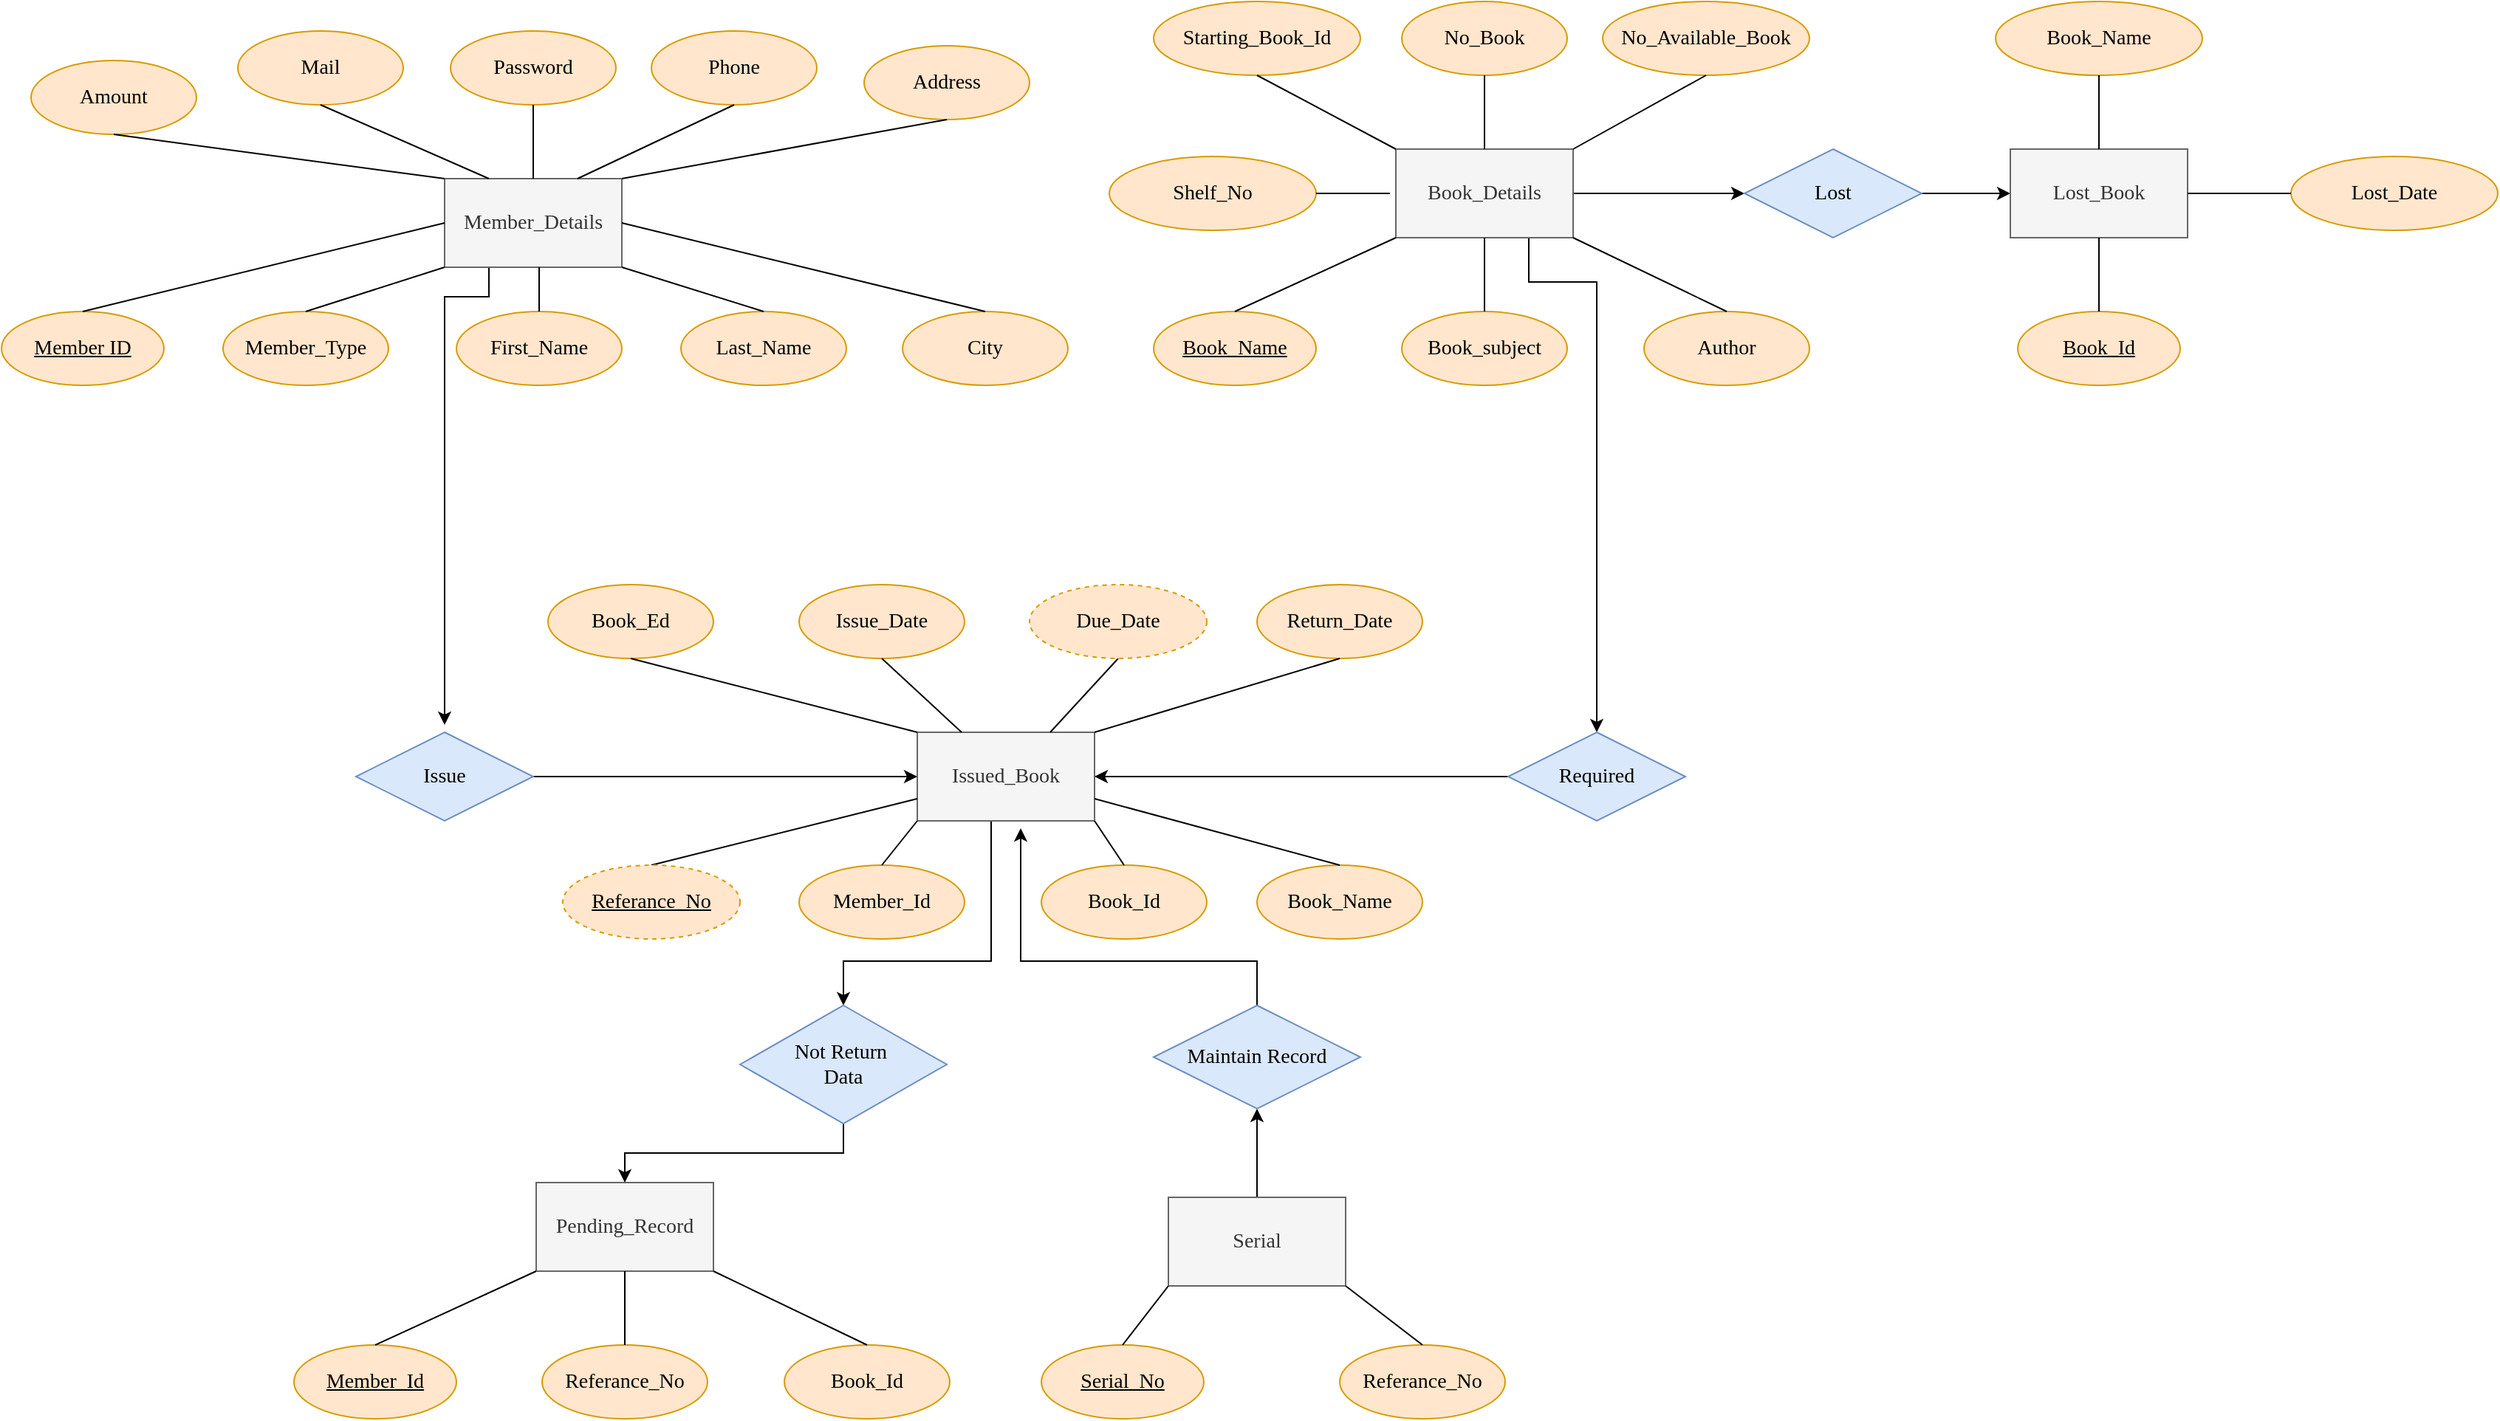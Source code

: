 <mxfile version="18.0.2" type="device"><diagram id="G0IiGicEIWsaPXozdkB3" name="Page-1"><mxGraphModel dx="1093" dy="506" grid="1" gridSize="10" guides="1" tooltips="1" connect="1" arrows="1" fold="1" page="1" pageScale="1" pageWidth="827" pageHeight="1169" math="0" shadow="0"><root><mxCell id="0"/><mxCell id="1" parent="0"/><mxCell id="L6dcdEk1CmUkmQYqz0ii-112" style="edgeStyle=orthogonalEdgeStyle;rounded=0;orthogonalLoop=1;jettySize=auto;html=1;exitX=0.25;exitY=1;exitDx=0;exitDy=0;fontFamily=Comic Sans MS;fontSize=14;" parent="1" source="L6dcdEk1CmUkmQYqz0ii-1" edge="1"><mxGeometry relative="1" as="geometry"><mxPoint x="340.0" y="560" as="targetPoint"/><Array as="points"><mxPoint x="370" y="270"/><mxPoint x="340" y="270"/></Array></mxGeometry></mxCell><mxCell id="L6dcdEk1CmUkmQYqz0ii-1" value="&lt;font style=&quot;font-size: 14px&quot;&gt;Member_Details&lt;/font&gt;" style="rounded=0;whiteSpace=wrap;html=1;fillColor=#f5f5f5;strokeColor=#666666;fontColor=#333333;fontFamily=Comic Sans MS;" parent="1" vertex="1"><mxGeometry x="340" y="190" width="120" height="60" as="geometry"/></mxCell><mxCell id="L6dcdEk1CmUkmQYqz0ii-14" value="Member ID" style="ellipse;whiteSpace=wrap;html=1;align=center;fontStyle=4;fontFamily=Comic Sans MS;fontSize=14;strokeWidth=1;fillColor=#ffe6cc;strokeColor=#d79b00;" parent="1" vertex="1"><mxGeometry x="40" y="280" width="110" height="50" as="geometry"/></mxCell><mxCell id="L6dcdEk1CmUkmQYqz0ii-15" value="" style="endArrow=none;html=1;rounded=0;fontFamily=Comic Sans MS;fontSize=14;exitX=0.5;exitY=0;exitDx=0;exitDy=0;entryX=0;entryY=0.5;entryDx=0;entryDy=0;" parent="1" source="L6dcdEk1CmUkmQYqz0ii-14" target="L6dcdEk1CmUkmQYqz0ii-1" edge="1"><mxGeometry width="50" height="50" relative="1" as="geometry"><mxPoint x="390" y="300" as="sourcePoint"/><mxPoint x="440" y="250" as="targetPoint"/><Array as="points"/></mxGeometry></mxCell><mxCell id="L6dcdEk1CmUkmQYqz0ii-16" value="Member_Type" style="ellipse;whiteSpace=wrap;html=1;fontFamily=Comic Sans MS;fontSize=14;strokeWidth=1;fillColor=#ffe6cc;strokeColor=#d79b00;" parent="1" vertex="1"><mxGeometry x="190" y="280" width="112" height="50" as="geometry"/></mxCell><mxCell id="L6dcdEk1CmUkmQYqz0ii-17" value="First_Name" style="ellipse;whiteSpace=wrap;html=1;fontFamily=Comic Sans MS;fontSize=14;strokeWidth=1;fillColor=#ffe6cc;strokeColor=#d79b00;" parent="1" vertex="1"><mxGeometry x="348" y="280" width="112" height="50" as="geometry"/></mxCell><mxCell id="L6dcdEk1CmUkmQYqz0ii-18" value="Last_Name" style="ellipse;whiteSpace=wrap;html=1;fontFamily=Comic Sans MS;fontSize=14;strokeWidth=1;fillColor=#ffe6cc;strokeColor=#d79b00;" parent="1" vertex="1"><mxGeometry x="500" y="280" width="112" height="50" as="geometry"/></mxCell><mxCell id="L6dcdEk1CmUkmQYqz0ii-19" value="Address" style="ellipse;whiteSpace=wrap;html=1;fontFamily=Comic Sans MS;fontSize=14;strokeWidth=1;fillColor=#ffe6cc;strokeColor=#d79b00;" parent="1" vertex="1"><mxGeometry x="624" y="100" width="112" height="50" as="geometry"/></mxCell><mxCell id="L6dcdEk1CmUkmQYqz0ii-20" value="City" style="ellipse;whiteSpace=wrap;html=1;fontFamily=Comic Sans MS;fontSize=14;strokeWidth=1;fillColor=#ffe6cc;strokeColor=#d79b00;" parent="1" vertex="1"><mxGeometry x="650" y="280" width="112" height="50" as="geometry"/></mxCell><mxCell id="L6dcdEk1CmUkmQYqz0ii-21" value="Mail" style="ellipse;whiteSpace=wrap;html=1;fontFamily=Comic Sans MS;fontSize=14;strokeWidth=1;fillColor=#ffe6cc;strokeColor=#d79b00;" parent="1" vertex="1"><mxGeometry x="200" y="90" width="112" height="50" as="geometry"/></mxCell><mxCell id="L6dcdEk1CmUkmQYqz0ii-22" value="Phone" style="ellipse;whiteSpace=wrap;html=1;fontFamily=Comic Sans MS;fontSize=14;strokeWidth=1;fillColor=#ffe6cc;strokeColor=#d79b00;" parent="1" vertex="1"><mxGeometry x="480" y="90" width="112" height="50" as="geometry"/></mxCell><mxCell id="L6dcdEk1CmUkmQYqz0ii-23" value="Amount" style="ellipse;whiteSpace=wrap;html=1;fontFamily=Comic Sans MS;fontSize=14;strokeWidth=1;fillColor=#ffe6cc;strokeColor=#d79b00;" parent="1" vertex="1"><mxGeometry x="60" y="110" width="112" height="50" as="geometry"/></mxCell><mxCell id="L6dcdEk1CmUkmQYqz0ii-26" value="" style="endArrow=none;html=1;rounded=0;fontFamily=Comic Sans MS;fontSize=14;exitX=0.5;exitY=0;exitDx=0;exitDy=0;entryX=0;entryY=1;entryDx=0;entryDy=0;" parent="1" source="L6dcdEk1CmUkmQYqz0ii-16" target="L6dcdEk1CmUkmQYqz0ii-1" edge="1"><mxGeometry width="50" height="50" relative="1" as="geometry"><mxPoint x="290" y="280" as="sourcePoint"/><mxPoint x="340" y="230" as="targetPoint"/></mxGeometry></mxCell><mxCell id="L6dcdEk1CmUkmQYqz0ii-27" value="" style="endArrow=none;html=1;rounded=0;fontFamily=Comic Sans MS;fontSize=14;exitX=0.5;exitY=0;exitDx=0;exitDy=0;entryX=0;entryY=0.5;entryDx=0;entryDy=0;" parent="1" source="L6dcdEk1CmUkmQYqz0ii-20" edge="1"><mxGeometry width="50" height="50" relative="1" as="geometry"><mxPoint x="215" y="280" as="sourcePoint"/><mxPoint x="460" y="220" as="targetPoint"/><Array as="points"/></mxGeometry></mxCell><mxCell id="L6dcdEk1CmUkmQYqz0ii-28" value="" style="endArrow=none;html=1;rounded=0;fontFamily=Comic Sans MS;fontSize=14;entryX=1;entryY=1;entryDx=0;entryDy=0;exitX=0.5;exitY=0;exitDx=0;exitDy=0;" parent="1" source="L6dcdEk1CmUkmQYqz0ii-18" target="L6dcdEk1CmUkmQYqz0ii-1" edge="1"><mxGeometry width="50" height="50" relative="1" as="geometry"><mxPoint x="190" y="270" as="sourcePoint"/><mxPoint x="360" y="240" as="targetPoint"/><Array as="points"/></mxGeometry></mxCell><mxCell id="L6dcdEk1CmUkmQYqz0ii-29" value="" style="endArrow=none;html=1;rounded=0;fontFamily=Comic Sans MS;fontSize=14;exitX=0.5;exitY=0;exitDx=0;exitDy=0;" parent="1" source="L6dcdEk1CmUkmQYqz0ii-17" edge="1"><mxGeometry width="50" height="50" relative="1" as="geometry"><mxPoint x="125" y="310" as="sourcePoint"/><mxPoint x="404" y="250" as="targetPoint"/><Array as="points"/></mxGeometry></mxCell><mxCell id="L6dcdEk1CmUkmQYqz0ii-31" value="" style="endArrow=none;html=1;rounded=0;fontFamily=Comic Sans MS;fontSize=14;exitX=0.5;exitY=1;exitDx=0;exitDy=0;entryX=0;entryY=0;entryDx=0;entryDy=0;" parent="1" source="L6dcdEk1CmUkmQYqz0ii-23" target="L6dcdEk1CmUkmQYqz0ii-1" edge="1"><mxGeometry width="50" height="50" relative="1" as="geometry"><mxPoint x="135" y="320" as="sourcePoint"/><mxPoint x="380" y="260" as="targetPoint"/><Array as="points"/></mxGeometry></mxCell><mxCell id="L6dcdEk1CmUkmQYqz0ii-32" value="" style="endArrow=none;html=1;rounded=0;fontFamily=Comic Sans MS;fontSize=14;exitX=0.5;exitY=1;exitDx=0;exitDy=0;entryX=0.25;entryY=0;entryDx=0;entryDy=0;" parent="1" source="L6dcdEk1CmUkmQYqz0ii-21" target="L6dcdEk1CmUkmQYqz0ii-1" edge="1"><mxGeometry width="50" height="50" relative="1" as="geometry"><mxPoint x="145" y="330" as="sourcePoint"/><mxPoint x="390" y="270" as="targetPoint"/><Array as="points"/></mxGeometry></mxCell><mxCell id="L6dcdEk1CmUkmQYqz0ii-33" value="" style="endArrow=none;html=1;rounded=0;fontFamily=Comic Sans MS;fontSize=14;exitX=0.5;exitY=1;exitDx=0;exitDy=0;entryX=0.75;entryY=0;entryDx=0;entryDy=0;" parent="1" source="L6dcdEk1CmUkmQYqz0ii-22" target="L6dcdEk1CmUkmQYqz0ii-1" edge="1"><mxGeometry width="50" height="50" relative="1" as="geometry"><mxPoint x="155" y="340" as="sourcePoint"/><mxPoint x="400" y="280" as="targetPoint"/><Array as="points"/></mxGeometry></mxCell><mxCell id="L6dcdEk1CmUkmQYqz0ii-34" value="" style="endArrow=none;html=1;rounded=0;fontFamily=Comic Sans MS;fontSize=14;exitX=0.5;exitY=1;exitDx=0;exitDy=0;entryX=1;entryY=0;entryDx=0;entryDy=0;" parent="1" source="L6dcdEk1CmUkmQYqz0ii-19" target="L6dcdEk1CmUkmQYqz0ii-1" edge="1"><mxGeometry width="50" height="50" relative="1" as="geometry"><mxPoint x="165" y="350" as="sourcePoint"/><mxPoint x="410" y="290" as="targetPoint"/><Array as="points"/></mxGeometry></mxCell><mxCell id="L6dcdEk1CmUkmQYqz0ii-114" style="edgeStyle=orthogonalEdgeStyle;rounded=0;orthogonalLoop=1;jettySize=auto;html=1;exitX=0.75;exitY=1;exitDx=0;exitDy=0;entryX=0.5;entryY=0;entryDx=0;entryDy=0;fontFamily=Comic Sans MS;fontSize=14;" parent="1" source="L6dcdEk1CmUkmQYqz0ii-35" target="L6dcdEk1CmUkmQYqz0ii-113" edge="1"><mxGeometry relative="1" as="geometry"><Array as="points"><mxPoint x="1074" y="260"/><mxPoint x="1120" y="260"/></Array></mxGeometry></mxCell><mxCell id="XHbj5QakAVGdBj3wrOjF-13" style="edgeStyle=orthogonalEdgeStyle;rounded=0;orthogonalLoop=1;jettySize=auto;html=1;entryX=0;entryY=0.5;entryDx=0;entryDy=0;" parent="1" source="L6dcdEk1CmUkmQYqz0ii-35" target="XHbj5QakAVGdBj3wrOjF-1" edge="1"><mxGeometry relative="1" as="geometry"/></mxCell><mxCell id="L6dcdEk1CmUkmQYqz0ii-35" value="&lt;font style=&quot;font-size: 14px&quot;&gt;Book_Details&lt;/font&gt;" style="rounded=0;whiteSpace=wrap;html=1;fillColor=#f5f5f5;strokeColor=#666666;fontColor=#333333;fontFamily=Comic Sans MS;" parent="1" vertex="1"><mxGeometry x="984" y="170" width="120" height="60" as="geometry"/></mxCell><mxCell id="L6dcdEk1CmUkmQYqz0ii-36" value="Book_Name" style="ellipse;whiteSpace=wrap;html=1;align=center;fontStyle=4;fontFamily=Comic Sans MS;fontSize=14;strokeWidth=1;fillColor=#ffe6cc;strokeColor=#d79b00;" parent="1" vertex="1"><mxGeometry x="820" y="280" width="110" height="50" as="geometry"/></mxCell><mxCell id="L6dcdEk1CmUkmQYqz0ii-37" value="" style="endArrow=none;html=1;rounded=0;fontFamily=Comic Sans MS;fontSize=14;exitX=0.5;exitY=0;exitDx=0;exitDy=0;entryX=0;entryY=1;entryDx=0;entryDy=0;" parent="1" source="L6dcdEk1CmUkmQYqz0ii-36" target="L6dcdEk1CmUkmQYqz0ii-35" edge="1"><mxGeometry width="50" height="50" relative="1" as="geometry"><mxPoint x="1034" y="280" as="sourcePoint"/><mxPoint x="1084" y="230" as="targetPoint"/><Array as="points"/></mxGeometry></mxCell><mxCell id="L6dcdEk1CmUkmQYqz0ii-38" value="Book_subject" style="ellipse;whiteSpace=wrap;html=1;fontFamily=Comic Sans MS;fontSize=14;strokeWidth=1;fillColor=#ffe6cc;strokeColor=#d79b00;" parent="1" vertex="1"><mxGeometry x="988" y="280" width="112" height="50" as="geometry"/></mxCell><mxCell id="L6dcdEk1CmUkmQYqz0ii-39" value="Author" style="ellipse;whiteSpace=wrap;html=1;fontFamily=Comic Sans MS;fontSize=14;strokeWidth=1;fillColor=#ffe6cc;strokeColor=#d79b00;" parent="1" vertex="1"><mxGeometry x="1152" y="280" width="112" height="50" as="geometry"/></mxCell><mxCell id="L6dcdEk1CmUkmQYqz0ii-40" value="No_Book" style="ellipse;whiteSpace=wrap;html=1;fontFamily=Comic Sans MS;fontSize=14;strokeWidth=1;fillColor=#ffe6cc;strokeColor=#d79b00;" parent="1" vertex="1"><mxGeometry x="988" y="70" width="112" height="50" as="geometry"/></mxCell><mxCell id="L6dcdEk1CmUkmQYqz0ii-42" value="No_Available_Book" style="ellipse;whiteSpace=wrap;html=1;fontFamily=Comic Sans MS;fontSize=14;strokeWidth=1;fillColor=#ffe6cc;strokeColor=#d79b00;" parent="1" vertex="1"><mxGeometry x="1124" y="70" width="140" height="50" as="geometry"/></mxCell><mxCell id="L6dcdEk1CmUkmQYqz0ii-45" value="Starting_Book_Id" style="ellipse;whiteSpace=wrap;html=1;fontFamily=Comic Sans MS;fontSize=14;strokeWidth=1;fillColor=#ffe6cc;strokeColor=#d79b00;" parent="1" vertex="1"><mxGeometry x="820" y="70" width="140" height="50" as="geometry"/></mxCell><mxCell id="L6dcdEk1CmUkmQYqz0ii-46" value="" style="endArrow=none;html=1;rounded=0;fontFamily=Comic Sans MS;fontSize=14;exitX=0.5;exitY=0;exitDx=0;exitDy=0;entryX=0.5;entryY=1;entryDx=0;entryDy=0;" parent="1" source="L6dcdEk1CmUkmQYqz0ii-38" target="L6dcdEk1CmUkmQYqz0ii-35" edge="1"><mxGeometry width="50" height="50" relative="1" as="geometry"><mxPoint x="934" y="260" as="sourcePoint"/><mxPoint x="984" y="210" as="targetPoint"/></mxGeometry></mxCell><mxCell id="L6dcdEk1CmUkmQYqz0ii-47" value="" style="endArrow=none;html=1;rounded=0;fontFamily=Comic Sans MS;fontSize=14;exitX=0.5;exitY=1;exitDx=0;exitDy=0;entryX=1;entryY=0;entryDx=0;entryDy=0;" parent="1" source="L6dcdEk1CmUkmQYqz0ii-42" target="L6dcdEk1CmUkmQYqz0ii-35" edge="1"><mxGeometry width="50" height="50" relative="1" as="geometry"><mxPoint x="859" y="260" as="sourcePoint"/><mxPoint x="1104" y="200" as="targetPoint"/><Array as="points"/></mxGeometry></mxCell><mxCell id="L6dcdEk1CmUkmQYqz0ii-48" value="" style="endArrow=none;html=1;rounded=0;fontFamily=Comic Sans MS;fontSize=14;entryX=0.5;entryY=0;entryDx=0;entryDy=0;exitX=0.5;exitY=1;exitDx=0;exitDy=0;" parent="1" source="L6dcdEk1CmUkmQYqz0ii-40" target="L6dcdEk1CmUkmQYqz0ii-35" edge="1"><mxGeometry width="50" height="50" relative="1" as="geometry"><mxPoint x="1034" y="120" as="sourcePoint"/><mxPoint x="1004" y="220" as="targetPoint"/><Array as="points"/></mxGeometry></mxCell><mxCell id="L6dcdEk1CmUkmQYqz0ii-49" value="" style="endArrow=none;html=1;rounded=0;fontFamily=Comic Sans MS;fontSize=14;exitX=0.5;exitY=0;exitDx=0;exitDy=0;entryX=1;entryY=1;entryDx=0;entryDy=0;" parent="1" source="L6dcdEk1CmUkmQYqz0ii-39" target="L6dcdEk1CmUkmQYqz0ii-35" edge="1"><mxGeometry width="50" height="50" relative="1" as="geometry"><mxPoint x="769" y="290" as="sourcePoint"/><mxPoint x="1104" y="240" as="targetPoint"/><Array as="points"/></mxGeometry></mxCell><mxCell id="L6dcdEk1CmUkmQYqz0ii-50" value="" style="endArrow=none;html=1;rounded=0;fontFamily=Comic Sans MS;fontSize=14;exitX=0.5;exitY=1;exitDx=0;exitDy=0;entryX=0;entryY=0;entryDx=0;entryDy=0;" parent="1" source="L6dcdEk1CmUkmQYqz0ii-45" target="L6dcdEk1CmUkmQYqz0ii-35" edge="1"><mxGeometry width="50" height="50" relative="1" as="geometry"><mxPoint x="779" y="300" as="sourcePoint"/><mxPoint x="1024" y="240" as="targetPoint"/><Array as="points"/></mxGeometry></mxCell><mxCell id="L6dcdEk1CmUkmQYqz0ii-122" style="edgeStyle=orthogonalEdgeStyle;rounded=0;orthogonalLoop=1;jettySize=auto;html=1;entryX=0.5;entryY=0;entryDx=0;entryDy=0;fontFamily=Comic Sans MS;fontSize=14;exitX=0.25;exitY=1;exitDx=0;exitDy=0;" parent="1" source="L6dcdEk1CmUkmQYqz0ii-55" target="L6dcdEk1CmUkmQYqz0ii-121" edge="1"><mxGeometry relative="1" as="geometry"><mxPoint x="710" y="650" as="sourcePoint"/><Array as="points"><mxPoint x="710" y="625"/><mxPoint x="710" y="720"/><mxPoint x="610" y="720"/></Array></mxGeometry></mxCell><mxCell id="L6dcdEk1CmUkmQYqz0ii-55" value="&lt;font style=&quot;font-size: 14px&quot;&gt;Issued_Book&lt;/font&gt;" style="rounded=0;whiteSpace=wrap;html=1;fillColor=#f5f5f5;strokeColor=#666666;fontColor=#333333;fontFamily=Comic Sans MS;" parent="1" vertex="1"><mxGeometry x="660" y="565" width="120" height="60" as="geometry"/></mxCell><mxCell id="L6dcdEk1CmUkmQYqz0ii-57" value="" style="endArrow=none;html=1;rounded=0;fontFamily=Comic Sans MS;fontSize=14;exitX=0.5;exitY=0;exitDx=0;exitDy=0;entryX=0;entryY=0.75;entryDx=0;entryDy=0;" parent="1" source="L6dcdEk1CmUkmQYqz0ii-74" target="L6dcdEk1CmUkmQYqz0ii-55" edge="1"><mxGeometry width="50" height="50" relative="1" as="geometry"><mxPoint x="466" y="675" as="sourcePoint"/><mxPoint x="760" y="625" as="targetPoint"/><Array as="points"/></mxGeometry></mxCell><mxCell id="L6dcdEk1CmUkmQYqz0ii-58" value="Member_Id" style="ellipse;whiteSpace=wrap;html=1;fontFamily=Comic Sans MS;fontSize=14;strokeWidth=1;fillColor=#ffe6cc;strokeColor=#d79b00;" parent="1" vertex="1"><mxGeometry x="580" y="655" width="112" height="50" as="geometry"/></mxCell><mxCell id="L6dcdEk1CmUkmQYqz0ii-60" value="Book_Id" style="ellipse;whiteSpace=wrap;html=1;fontFamily=Comic Sans MS;fontSize=14;strokeWidth=1;fillColor=#ffe6cc;strokeColor=#d79b00;" parent="1" vertex="1"><mxGeometry x="744" y="655" width="112" height="50" as="geometry"/></mxCell><mxCell id="L6dcdEk1CmUkmQYqz0ii-61" value="Return_Date" style="ellipse;whiteSpace=wrap;html=1;fontFamily=Comic Sans MS;fontSize=14;strokeWidth=1;fillColor=#ffe6cc;strokeColor=#d79b00;" parent="1" vertex="1"><mxGeometry x="890" y="465" width="112" height="50" as="geometry"/></mxCell><mxCell id="L6dcdEk1CmUkmQYqz0ii-62" value="Book_Name" style="ellipse;whiteSpace=wrap;html=1;fontFamily=Comic Sans MS;fontSize=14;strokeWidth=1;fillColor=#ffe6cc;strokeColor=#d79b00;" parent="1" vertex="1"><mxGeometry x="890" y="655" width="112" height="50" as="geometry"/></mxCell><mxCell id="L6dcdEk1CmUkmQYqz0ii-63" value="Issue_Date" style="ellipse;whiteSpace=wrap;html=1;fontFamily=Comic Sans MS;fontSize=14;strokeWidth=1;fillColor=#ffe6cc;strokeColor=#d79b00;" parent="1" vertex="1"><mxGeometry x="580" y="465" width="112" height="50" as="geometry"/></mxCell><mxCell id="L6dcdEk1CmUkmQYqz0ii-65" value="Book_Ed" style="ellipse;whiteSpace=wrap;html=1;fontFamily=Comic Sans MS;fontSize=14;strokeWidth=1;fillColor=#ffe6cc;strokeColor=#d79b00;" parent="1" vertex="1"><mxGeometry x="410" y="465" width="112" height="50" as="geometry"/></mxCell><mxCell id="L6dcdEk1CmUkmQYqz0ii-66" value="" style="endArrow=none;html=1;rounded=0;fontFamily=Comic Sans MS;fontSize=14;exitX=0.5;exitY=0;exitDx=0;exitDy=0;entryX=0;entryY=1;entryDx=0;entryDy=0;" parent="1" source="L6dcdEk1CmUkmQYqz0ii-58" target="L6dcdEk1CmUkmQYqz0ii-55" edge="1"><mxGeometry width="50" height="50" relative="1" as="geometry"><mxPoint x="610" y="655" as="sourcePoint"/><mxPoint x="660" y="605" as="targetPoint"/></mxGeometry></mxCell><mxCell id="L6dcdEk1CmUkmQYqz0ii-67" value="" style="endArrow=none;html=1;rounded=0;fontFamily=Comic Sans MS;fontSize=14;exitX=0.5;exitY=0;exitDx=0;exitDy=0;entryX=1;entryY=0.75;entryDx=0;entryDy=0;" parent="1" source="L6dcdEk1CmUkmQYqz0ii-62" target="L6dcdEk1CmUkmQYqz0ii-55" edge="1"><mxGeometry width="50" height="50" relative="1" as="geometry"><mxPoint x="535" y="655" as="sourcePoint"/><mxPoint x="780" y="595" as="targetPoint"/><Array as="points"/></mxGeometry></mxCell><mxCell id="L6dcdEk1CmUkmQYqz0ii-68" value="" style="endArrow=none;html=1;rounded=0;fontFamily=Comic Sans MS;fontSize=14;entryX=1;entryY=1;entryDx=0;entryDy=0;exitX=0.5;exitY=0;exitDx=0;exitDy=0;" parent="1" source="L6dcdEk1CmUkmQYqz0ii-60" target="L6dcdEk1CmUkmQYqz0ii-55" edge="1"><mxGeometry width="50" height="50" relative="1" as="geometry"><mxPoint x="510" y="645" as="sourcePoint"/><mxPoint x="680" y="615" as="targetPoint"/><Array as="points"/></mxGeometry></mxCell><mxCell id="L6dcdEk1CmUkmQYqz0ii-70" value="" style="endArrow=none;html=1;rounded=0;fontFamily=Comic Sans MS;fontSize=14;exitX=0.5;exitY=1;exitDx=0;exitDy=0;entryX=0;entryY=0;entryDx=0;entryDy=0;" parent="1" source="L6dcdEk1CmUkmQYqz0ii-65" target="L6dcdEk1CmUkmQYqz0ii-55" edge="1"><mxGeometry width="50" height="50" relative="1" as="geometry"><mxPoint x="455" y="695" as="sourcePoint"/><mxPoint x="700" y="635" as="targetPoint"/><Array as="points"/></mxGeometry></mxCell><mxCell id="L6dcdEk1CmUkmQYqz0ii-71" value="" style="endArrow=none;html=1;rounded=0;fontFamily=Comic Sans MS;fontSize=14;exitX=0.5;exitY=1;exitDx=0;exitDy=0;entryX=0.25;entryY=0;entryDx=0;entryDy=0;" parent="1" source="L6dcdEk1CmUkmQYqz0ii-63" target="L6dcdEk1CmUkmQYqz0ii-55" edge="1"><mxGeometry width="50" height="50" relative="1" as="geometry"><mxPoint x="465" y="705" as="sourcePoint"/><mxPoint x="710" y="645" as="targetPoint"/><Array as="points"/></mxGeometry></mxCell><mxCell id="L6dcdEk1CmUkmQYqz0ii-72" value="" style="endArrow=none;html=1;rounded=0;fontFamily=Comic Sans MS;fontSize=14;exitX=0.5;exitY=1;exitDx=0;exitDy=0;entryX=0.75;entryY=0;entryDx=0;entryDy=0;" parent="1" target="L6dcdEk1CmUkmQYqz0ii-55" edge="1"><mxGeometry width="50" height="50" relative="1" as="geometry"><mxPoint x="796" y="515" as="sourcePoint"/><mxPoint x="720" y="655" as="targetPoint"/><Array as="points"/></mxGeometry></mxCell><mxCell id="L6dcdEk1CmUkmQYqz0ii-73" value="" style="endArrow=none;html=1;rounded=0;fontFamily=Comic Sans MS;fontSize=14;exitX=0.5;exitY=1;exitDx=0;exitDy=0;entryX=1;entryY=0;entryDx=0;entryDy=0;" parent="1" source="L6dcdEk1CmUkmQYqz0ii-61" target="L6dcdEk1CmUkmQYqz0ii-55" edge="1"><mxGeometry width="50" height="50" relative="1" as="geometry"><mxPoint x="485" y="725" as="sourcePoint"/><mxPoint x="730" y="665" as="targetPoint"/><Array as="points"/></mxGeometry></mxCell><mxCell id="L6dcdEk1CmUkmQYqz0ii-74" value="&lt;span&gt;Referance_No&lt;/span&gt;" style="ellipse;whiteSpace=wrap;html=1;align=center;dashed=1;fontFamily=Comic Sans MS;fontSize=14;strokeWidth=1;fontStyle=4;fillColor=#ffe6cc;strokeColor=#d79b00;" parent="1" vertex="1"><mxGeometry x="420" y="655" width="120" height="50" as="geometry"/></mxCell><mxCell id="L6dcdEk1CmUkmQYqz0ii-75" value="&lt;span&gt;Due_Date&lt;/span&gt;" style="ellipse;whiteSpace=wrap;html=1;align=center;dashed=1;fontFamily=Comic Sans MS;fontSize=14;strokeWidth=1;fontStyle=0;fillColor=#ffe6cc;strokeColor=#d79b00;" parent="1" vertex="1"><mxGeometry x="736" y="465" width="120" height="50" as="geometry"/></mxCell><mxCell id="L6dcdEk1CmUkmQYqz0ii-89" value="&lt;font style=&quot;font-size: 14px&quot;&gt;Pending_Record&lt;/font&gt;" style="rounded=0;whiteSpace=wrap;html=1;fillColor=#f5f5f5;strokeColor=#666666;fontColor=#333333;fontFamily=Comic Sans MS;" parent="1" vertex="1"><mxGeometry x="402" y="870" width="120" height="60" as="geometry"/></mxCell><mxCell id="L6dcdEk1CmUkmQYqz0ii-90" value="Member_Id" style="ellipse;whiteSpace=wrap;html=1;align=center;fontStyle=4;fontFamily=Comic Sans MS;fontSize=14;strokeWidth=1;fillColor=#ffe6cc;strokeColor=#d79b00;" parent="1" vertex="1"><mxGeometry x="238" y="980" width="110" height="50" as="geometry"/></mxCell><mxCell id="L6dcdEk1CmUkmQYqz0ii-91" value="" style="endArrow=none;html=1;rounded=0;fontFamily=Comic Sans MS;fontSize=14;exitX=0.5;exitY=0;exitDx=0;exitDy=0;entryX=0;entryY=1;entryDx=0;entryDy=0;" parent="1" source="L6dcdEk1CmUkmQYqz0ii-90" target="L6dcdEk1CmUkmQYqz0ii-89" edge="1"><mxGeometry width="50" height="50" relative="1" as="geometry"><mxPoint x="452" y="980" as="sourcePoint"/><mxPoint x="502" y="930" as="targetPoint"/><Array as="points"/></mxGeometry></mxCell><mxCell id="L6dcdEk1CmUkmQYqz0ii-92" value="Referance_No" style="ellipse;whiteSpace=wrap;html=1;fontFamily=Comic Sans MS;fontSize=14;strokeWidth=1;fillColor=#ffe6cc;strokeColor=#d79b00;" parent="1" vertex="1"><mxGeometry x="406" y="980" width="112" height="50" as="geometry"/></mxCell><mxCell id="L6dcdEk1CmUkmQYqz0ii-93" value="Book_Id" style="ellipse;whiteSpace=wrap;html=1;fontFamily=Comic Sans MS;fontSize=14;strokeWidth=1;fillColor=#ffe6cc;strokeColor=#d79b00;" parent="1" vertex="1"><mxGeometry x="570" y="980" width="112" height="50" as="geometry"/></mxCell><mxCell id="L6dcdEk1CmUkmQYqz0ii-97" value="" style="endArrow=none;html=1;rounded=0;fontFamily=Comic Sans MS;fontSize=14;exitX=0.5;exitY=0;exitDx=0;exitDy=0;entryX=0.5;entryY=1;entryDx=0;entryDy=0;" parent="1" source="L6dcdEk1CmUkmQYqz0ii-92" target="L6dcdEk1CmUkmQYqz0ii-89" edge="1"><mxGeometry width="50" height="50" relative="1" as="geometry"><mxPoint x="352" y="960" as="sourcePoint"/><mxPoint x="402" y="910" as="targetPoint"/></mxGeometry></mxCell><mxCell id="L6dcdEk1CmUkmQYqz0ii-100" value="" style="endArrow=none;html=1;rounded=0;fontFamily=Comic Sans MS;fontSize=14;exitX=0.5;exitY=0;exitDx=0;exitDy=0;entryX=1;entryY=1;entryDx=0;entryDy=0;" parent="1" source="L6dcdEk1CmUkmQYqz0ii-93" target="L6dcdEk1CmUkmQYqz0ii-89" edge="1"><mxGeometry width="50" height="50" relative="1" as="geometry"><mxPoint x="187" y="990" as="sourcePoint"/><mxPoint x="522" y="940" as="targetPoint"/><Array as="points"/></mxGeometry></mxCell><mxCell id="L6dcdEk1CmUkmQYqz0ii-118" style="edgeStyle=orthogonalEdgeStyle;rounded=0;orthogonalLoop=1;jettySize=auto;html=1;entryX=0.5;entryY=1;entryDx=0;entryDy=0;fontFamily=Comic Sans MS;fontSize=14;" parent="1" source="L6dcdEk1CmUkmQYqz0ii-102" target="L6dcdEk1CmUkmQYqz0ii-117" edge="1"><mxGeometry relative="1" as="geometry"/></mxCell><mxCell id="L6dcdEk1CmUkmQYqz0ii-102" value="&lt;font style=&quot;font-size: 14px&quot;&gt;Serial&lt;/font&gt;" style="rounded=0;whiteSpace=wrap;html=1;fillColor=#f5f5f5;strokeColor=#666666;fontColor=#333333;fontFamily=Comic Sans MS;" parent="1" vertex="1"><mxGeometry x="830" y="880" width="120" height="60" as="geometry"/></mxCell><mxCell id="L6dcdEk1CmUkmQYqz0ii-103" value="Serial_No" style="ellipse;whiteSpace=wrap;html=1;align=center;fontStyle=4;fontFamily=Comic Sans MS;fontSize=14;strokeWidth=1;fillColor=#ffe6cc;strokeColor=#d79b00;" parent="1" vertex="1"><mxGeometry x="744" y="980" width="110" height="50" as="geometry"/></mxCell><mxCell id="L6dcdEk1CmUkmQYqz0ii-104" value="" style="endArrow=none;html=1;rounded=0;fontFamily=Comic Sans MS;fontSize=14;exitX=0.5;exitY=0;exitDx=0;exitDy=0;entryX=0;entryY=1;entryDx=0;entryDy=0;" parent="1" source="L6dcdEk1CmUkmQYqz0ii-103" target="L6dcdEk1CmUkmQYqz0ii-102" edge="1"><mxGeometry width="50" height="50" relative="1" as="geometry"><mxPoint x="888" y="990" as="sourcePoint"/><mxPoint x="938" y="940" as="targetPoint"/><Array as="points"/></mxGeometry></mxCell><mxCell id="L6dcdEk1CmUkmQYqz0ii-106" value="Referance_No" style="ellipse;whiteSpace=wrap;html=1;fontFamily=Comic Sans MS;fontSize=14;strokeWidth=1;fillColor=#ffe6cc;strokeColor=#d79b00;" parent="1" vertex="1"><mxGeometry x="946" y="980" width="112" height="50" as="geometry"/></mxCell><mxCell id="L6dcdEk1CmUkmQYqz0ii-108" value="" style="endArrow=none;html=1;rounded=0;fontFamily=Comic Sans MS;fontSize=14;exitX=0.5;exitY=0;exitDx=0;exitDy=0;entryX=1;entryY=1;entryDx=0;entryDy=0;" parent="1" source="L6dcdEk1CmUkmQYqz0ii-106" target="L6dcdEk1CmUkmQYqz0ii-102" edge="1"><mxGeometry width="50" height="50" relative="1" as="geometry"><mxPoint x="623" y="1000" as="sourcePoint"/><mxPoint x="958" y="950" as="targetPoint"/><Array as="points"/></mxGeometry></mxCell><mxCell id="L6dcdEk1CmUkmQYqz0ii-110" style="edgeStyle=orthogonalEdgeStyle;rounded=0;orthogonalLoop=1;jettySize=auto;html=1;fontFamily=Comic Sans MS;fontSize=14;" parent="1" source="L6dcdEk1CmUkmQYqz0ii-109" edge="1"><mxGeometry relative="1" as="geometry"><mxPoint x="660" y="595" as="targetPoint"/></mxGeometry></mxCell><mxCell id="L6dcdEk1CmUkmQYqz0ii-109" value="Issue" style="shape=rhombus;perimeter=rhombusPerimeter;whiteSpace=wrap;html=1;align=center;fontFamily=Comic Sans MS;fontSize=14;strokeWidth=1;fillColor=#dae8fc;strokeColor=#6c8ebf;" parent="1" vertex="1"><mxGeometry x="280" y="565" width="120" height="60" as="geometry"/></mxCell><mxCell id="L6dcdEk1CmUkmQYqz0ii-115" style="edgeStyle=orthogonalEdgeStyle;rounded=0;orthogonalLoop=1;jettySize=auto;html=1;exitX=0;exitY=0.5;exitDx=0;exitDy=0;entryX=1;entryY=0.5;entryDx=0;entryDy=0;fontFamily=Comic Sans MS;fontSize=14;" parent="1" source="L6dcdEk1CmUkmQYqz0ii-113" target="L6dcdEk1CmUkmQYqz0ii-55" edge="1"><mxGeometry relative="1" as="geometry"/></mxCell><mxCell id="L6dcdEk1CmUkmQYqz0ii-113" value="Required" style="shape=rhombus;perimeter=rhombusPerimeter;whiteSpace=wrap;html=1;align=center;fontFamily=Comic Sans MS;fontSize=14;strokeWidth=1;fillColor=#dae8fc;strokeColor=#6c8ebf;" parent="1" vertex="1"><mxGeometry x="1060" y="565" width="120" height="60" as="geometry"/></mxCell><mxCell id="L6dcdEk1CmUkmQYqz0ii-119" style="edgeStyle=orthogonalEdgeStyle;rounded=0;orthogonalLoop=1;jettySize=auto;html=1;exitX=0.5;exitY=0;exitDx=0;exitDy=0;fontFamily=Comic Sans MS;fontSize=14;" parent="1" source="L6dcdEk1CmUkmQYqz0ii-117" edge="1"><mxGeometry relative="1" as="geometry"><mxPoint x="730" y="630" as="targetPoint"/><Array as="points"><mxPoint x="890" y="720"/><mxPoint x="730" y="720"/></Array></mxGeometry></mxCell><mxCell id="L6dcdEk1CmUkmQYqz0ii-117" value="Maintain Record" style="shape=rhombus;perimeter=rhombusPerimeter;whiteSpace=wrap;html=1;align=center;fontFamily=Comic Sans MS;fontSize=14;strokeWidth=1;fillColor=#dae8fc;strokeColor=#6c8ebf;" parent="1" vertex="1"><mxGeometry x="820" y="750" width="140" height="70" as="geometry"/></mxCell><mxCell id="L6dcdEk1CmUkmQYqz0ii-123" style="edgeStyle=orthogonalEdgeStyle;rounded=0;orthogonalLoop=1;jettySize=auto;html=1;exitX=0.5;exitY=1;exitDx=0;exitDy=0;entryX=0.5;entryY=0;entryDx=0;entryDy=0;fontFamily=Comic Sans MS;fontSize=14;" parent="1" source="L6dcdEk1CmUkmQYqz0ii-121" target="L6dcdEk1CmUkmQYqz0ii-89" edge="1"><mxGeometry relative="1" as="geometry"/></mxCell><mxCell id="L6dcdEk1CmUkmQYqz0ii-121" value="Not Return&amp;nbsp;&lt;br&gt;Data" style="shape=rhombus;perimeter=rhombusPerimeter;whiteSpace=wrap;html=1;align=center;fontFamily=Comic Sans MS;fontSize=14;strokeWidth=1;fillColor=#dae8fc;strokeColor=#6c8ebf;" parent="1" vertex="1"><mxGeometry x="540" y="750" width="140" height="80" as="geometry"/></mxCell><mxCell id="IGaqBASjmsmGw17j1NSP-3" value="Shelf_No" style="ellipse;whiteSpace=wrap;html=1;fontFamily=Comic Sans MS;fontSize=14;strokeWidth=1;fillColor=#ffe6cc;strokeColor=#d79b00;" parent="1" vertex="1"><mxGeometry x="790" y="175" width="140" height="50" as="geometry"/></mxCell><mxCell id="IGaqBASjmsmGw17j1NSP-6" value="" style="endArrow=none;html=1;rounded=0;fontFamily=Comic Sans MS;fontSize=14;exitX=1;exitY=0.5;exitDx=0;exitDy=0;" parent="1" source="IGaqBASjmsmGw17j1NSP-3" edge="1"><mxGeometry width="50" height="50" relative="1" as="geometry"><mxPoint x="950" y="200" as="sourcePoint"/><mxPoint x="980" y="200" as="targetPoint"/><Array as="points"/></mxGeometry></mxCell><mxCell id="IGaqBASjmsmGw17j1NSP-7" value="Password" style="ellipse;whiteSpace=wrap;html=1;fontFamily=Comic Sans MS;fontSize=14;strokeWidth=1;fillColor=#ffe6cc;strokeColor=#d79b00;" parent="1" vertex="1"><mxGeometry x="344" y="90" width="112" height="50" as="geometry"/></mxCell><mxCell id="IGaqBASjmsmGw17j1NSP-8" value="" style="endArrow=none;html=1;rounded=0;fontFamily=Comic Sans MS;fontSize=14;exitX=0.5;exitY=1;exitDx=0;exitDy=0;entryX=0.5;entryY=0;entryDx=0;entryDy=0;" parent="1" source="IGaqBASjmsmGw17j1NSP-7" target="L6dcdEk1CmUkmQYqz0ii-1" edge="1"><mxGeometry width="50" height="50" relative="1" as="geometry"><mxPoint x="546" y="150" as="sourcePoint"/><mxPoint x="400" y="180" as="targetPoint"/><Array as="points"/></mxGeometry></mxCell><mxCell id="XHbj5QakAVGdBj3wrOjF-14" style="edgeStyle=orthogonalEdgeStyle;rounded=0;orthogonalLoop=1;jettySize=auto;html=1;entryX=0;entryY=0.5;entryDx=0;entryDy=0;" parent="1" source="XHbj5QakAVGdBj3wrOjF-1" target="XHbj5QakAVGdBj3wrOjF-3" edge="1"><mxGeometry relative="1" as="geometry"/></mxCell><mxCell id="XHbj5QakAVGdBj3wrOjF-1" value="Lost" style="shape=rhombus;perimeter=rhombusPerimeter;whiteSpace=wrap;html=1;align=center;fontFamily=Comic Sans MS;fontSize=14;strokeWidth=1;fillColor=#dae8fc;strokeColor=#6c8ebf;" parent="1" vertex="1"><mxGeometry x="1220" y="170" width="120" height="60" as="geometry"/></mxCell><mxCell id="XHbj5QakAVGdBj3wrOjF-3" value="&lt;font style=&quot;font-size: 14px&quot;&gt;Lost_Book&lt;/font&gt;" style="rounded=0;whiteSpace=wrap;html=1;fillColor=#f5f5f5;strokeColor=#666666;fontColor=#333333;fontFamily=Comic Sans MS;" parent="1" vertex="1"><mxGeometry x="1400" y="170" width="120" height="60" as="geometry"/></mxCell><mxCell id="XHbj5QakAVGdBj3wrOjF-4" value="Book_Id" style="ellipse;whiteSpace=wrap;html=1;align=center;fontStyle=4;fontFamily=Comic Sans MS;fontSize=14;strokeWidth=1;fillColor=#ffe6cc;strokeColor=#d79b00;" parent="1" vertex="1"><mxGeometry x="1405" y="280" width="110" height="50" as="geometry"/></mxCell><mxCell id="XHbj5QakAVGdBj3wrOjF-5" value="&lt;span&gt;Book_Name&lt;/span&gt;" style="ellipse;whiteSpace=wrap;html=1;fontFamily=Comic Sans MS;fontSize=14;strokeWidth=1;fillColor=#ffe6cc;strokeColor=#d79b00;" parent="1" vertex="1"><mxGeometry x="1390" y="70" width="140" height="50" as="geometry"/></mxCell><mxCell id="XHbj5QakAVGdBj3wrOjF-6" value="Lost_Date" style="ellipse;whiteSpace=wrap;html=1;fontFamily=Comic Sans MS;fontSize=14;strokeWidth=1;fillColor=#ffe6cc;strokeColor=#d79b00;" parent="1" vertex="1"><mxGeometry x="1590" y="175" width="140" height="50" as="geometry"/></mxCell><mxCell id="XHbj5QakAVGdBj3wrOjF-7" value="" style="endArrow=none;html=1;rounded=0;fontFamily=Comic Sans MS;fontSize=14;exitX=0;exitY=0.5;exitDx=0;exitDy=0;" parent="1" source="XHbj5QakAVGdBj3wrOjF-6" edge="1"><mxGeometry width="50" height="50" relative="1" as="geometry"><mxPoint x="1576" y="200" as="sourcePoint"/><mxPoint x="1520" y="200" as="targetPoint"/><Array as="points"/></mxGeometry></mxCell><mxCell id="XHbj5QakAVGdBj3wrOjF-8" value="" style="endArrow=none;html=1;rounded=0;fontFamily=Comic Sans MS;fontSize=14;exitX=0.5;exitY=0;exitDx=0;exitDy=0;entryX=0.5;entryY=1;entryDx=0;entryDy=0;" parent="1" source="XHbj5QakAVGdBj3wrOjF-3" target="XHbj5QakAVGdBj3wrOjF-5" edge="1"><mxGeometry width="50" height="50" relative="1" as="geometry"><mxPoint x="1240" y="220" as="sourcePoint"/><mxPoint x="1124" y="220" as="targetPoint"/><Array as="points"/></mxGeometry></mxCell><mxCell id="XHbj5QakAVGdBj3wrOjF-9" value="" style="endArrow=none;html=1;rounded=0;fontFamily=Comic Sans MS;fontSize=14;exitX=0.5;exitY=0;exitDx=0;exitDy=0;entryX=0.5;entryY=1;entryDx=0;entryDy=0;" parent="1" source="XHbj5QakAVGdBj3wrOjF-4" target="XHbj5QakAVGdBj3wrOjF-3" edge="1"><mxGeometry width="50" height="50" relative="1" as="geometry"><mxPoint x="1530" y="250" as="sourcePoint"/><mxPoint x="1414" y="250" as="targetPoint"/><Array as="points"/></mxGeometry></mxCell></root></mxGraphModel></diagram></mxfile>